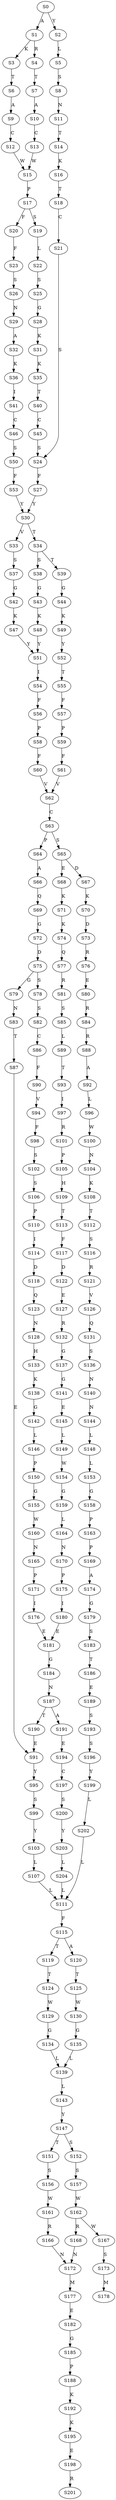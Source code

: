 strict digraph  {
	S0 -> S1 [ label = A ];
	S0 -> S2 [ label = Y ];
	S1 -> S3 [ label = K ];
	S1 -> S4 [ label = R ];
	S2 -> S5 [ label = L ];
	S3 -> S6 [ label = T ];
	S4 -> S7 [ label = T ];
	S5 -> S8 [ label = S ];
	S6 -> S9 [ label = A ];
	S7 -> S10 [ label = A ];
	S8 -> S11 [ label = N ];
	S9 -> S12 [ label = C ];
	S10 -> S13 [ label = C ];
	S11 -> S14 [ label = T ];
	S12 -> S15 [ label = W ];
	S13 -> S15 [ label = W ];
	S14 -> S16 [ label = K ];
	S15 -> S17 [ label = P ];
	S16 -> S18 [ label = T ];
	S17 -> S19 [ label = S ];
	S17 -> S20 [ label = F ];
	S18 -> S21 [ label = C ];
	S19 -> S22 [ label = L ];
	S20 -> S23 [ label = F ];
	S21 -> S24 [ label = S ];
	S22 -> S25 [ label = S ];
	S23 -> S26 [ label = S ];
	S24 -> S27 [ label = F ];
	S25 -> S28 [ label = G ];
	S26 -> S29 [ label = N ];
	S27 -> S30 [ label = Y ];
	S28 -> S31 [ label = K ];
	S29 -> S32 [ label = A ];
	S30 -> S33 [ label = V ];
	S30 -> S34 [ label = T ];
	S31 -> S35 [ label = K ];
	S32 -> S36 [ label = K ];
	S33 -> S37 [ label = S ];
	S34 -> S38 [ label = S ];
	S34 -> S39 [ label = T ];
	S35 -> S40 [ label = T ];
	S36 -> S41 [ label = I ];
	S37 -> S42 [ label = G ];
	S38 -> S43 [ label = G ];
	S39 -> S44 [ label = G ];
	S40 -> S45 [ label = C ];
	S41 -> S46 [ label = C ];
	S42 -> S47 [ label = K ];
	S43 -> S48 [ label = K ];
	S44 -> S49 [ label = K ];
	S45 -> S24 [ label = S ];
	S46 -> S50 [ label = S ];
	S47 -> S51 [ label = Y ];
	S48 -> S51 [ label = Y ];
	S49 -> S52 [ label = Y ];
	S50 -> S53 [ label = F ];
	S51 -> S54 [ label = I ];
	S52 -> S55 [ label = T ];
	S53 -> S30 [ label = Y ];
	S54 -> S56 [ label = F ];
	S55 -> S57 [ label = F ];
	S56 -> S58 [ label = P ];
	S57 -> S59 [ label = P ];
	S58 -> S60 [ label = F ];
	S59 -> S61 [ label = F ];
	S60 -> S62 [ label = V ];
	S61 -> S62 [ label = V ];
	S62 -> S63 [ label = C ];
	S63 -> S64 [ label = P ];
	S63 -> S65 [ label = S ];
	S64 -> S66 [ label = A ];
	S65 -> S67 [ label = D ];
	S65 -> S68 [ label = E ];
	S66 -> S69 [ label = Q ];
	S67 -> S70 [ label = K ];
	S68 -> S71 [ label = K ];
	S69 -> S72 [ label = G ];
	S70 -> S73 [ label = D ];
	S71 -> S74 [ label = K ];
	S72 -> S75 [ label = D ];
	S73 -> S76 [ label = R ];
	S74 -> S77 [ label = Q ];
	S75 -> S78 [ label = S ];
	S75 -> S79 [ label = G ];
	S76 -> S80 [ label = E ];
	S77 -> S81 [ label = R ];
	S78 -> S82 [ label = S ];
	S79 -> S83 [ label = N ];
	S80 -> S84 [ label = R ];
	S81 -> S85 [ label = S ];
	S82 -> S86 [ label = C ];
	S83 -> S87 [ label = T ];
	S84 -> S88 [ label = R ];
	S85 -> S89 [ label = L ];
	S86 -> S90 [ label = F ];
	S87 -> S91 [ label = E ];
	S88 -> S92 [ label = A ];
	S89 -> S93 [ label = T ];
	S90 -> S94 [ label = V ];
	S91 -> S95 [ label = Y ];
	S92 -> S96 [ label = L ];
	S93 -> S97 [ label = I ];
	S94 -> S98 [ label = F ];
	S95 -> S99 [ label = S ];
	S96 -> S100 [ label = W ];
	S97 -> S101 [ label = R ];
	S98 -> S102 [ label = S ];
	S99 -> S103 [ label = Y ];
	S100 -> S104 [ label = N ];
	S101 -> S105 [ label = P ];
	S102 -> S106 [ label = S ];
	S103 -> S107 [ label = L ];
	S104 -> S108 [ label = K ];
	S105 -> S109 [ label = H ];
	S106 -> S110 [ label = P ];
	S107 -> S111 [ label = L ];
	S108 -> S112 [ label = T ];
	S109 -> S113 [ label = T ];
	S110 -> S114 [ label = I ];
	S111 -> S115 [ label = F ];
	S112 -> S116 [ label = S ];
	S113 -> S117 [ label = F ];
	S114 -> S118 [ label = D ];
	S115 -> S119 [ label = T ];
	S115 -> S120 [ label = A ];
	S116 -> S121 [ label = R ];
	S117 -> S122 [ label = D ];
	S118 -> S123 [ label = Q ];
	S119 -> S124 [ label = T ];
	S120 -> S125 [ label = T ];
	S121 -> S126 [ label = V ];
	S122 -> S127 [ label = E ];
	S123 -> S128 [ label = N ];
	S124 -> S129 [ label = W ];
	S125 -> S130 [ label = W ];
	S126 -> S131 [ label = Q ];
	S127 -> S132 [ label = R ];
	S128 -> S133 [ label = H ];
	S129 -> S134 [ label = G ];
	S130 -> S135 [ label = G ];
	S131 -> S136 [ label = S ];
	S132 -> S137 [ label = G ];
	S133 -> S138 [ label = K ];
	S134 -> S139 [ label = L ];
	S135 -> S139 [ label = L ];
	S136 -> S140 [ label = N ];
	S137 -> S141 [ label = G ];
	S138 -> S142 [ label = G ];
	S139 -> S143 [ label = L ];
	S140 -> S144 [ label = N ];
	S141 -> S145 [ label = E ];
	S142 -> S146 [ label = L ];
	S143 -> S147 [ label = Y ];
	S144 -> S148 [ label = L ];
	S145 -> S149 [ label = L ];
	S146 -> S150 [ label = P ];
	S147 -> S151 [ label = T ];
	S147 -> S152 [ label = S ];
	S148 -> S153 [ label = L ];
	S149 -> S154 [ label = W ];
	S150 -> S155 [ label = G ];
	S151 -> S156 [ label = S ];
	S152 -> S157 [ label = S ];
	S153 -> S158 [ label = G ];
	S154 -> S159 [ label = G ];
	S155 -> S160 [ label = W ];
	S156 -> S161 [ label = W ];
	S157 -> S162 [ label = W ];
	S158 -> S163 [ label = P ];
	S159 -> S164 [ label = L ];
	S160 -> S165 [ label = N ];
	S161 -> S166 [ label = R ];
	S162 -> S167 [ label = W ];
	S162 -> S168 [ label = R ];
	S163 -> S169 [ label = P ];
	S164 -> S170 [ label = N ];
	S165 -> S171 [ label = P ];
	S166 -> S172 [ label = N ];
	S167 -> S173 [ label = S ];
	S168 -> S172 [ label = N ];
	S169 -> S174 [ label = A ];
	S170 -> S175 [ label = P ];
	S171 -> S176 [ label = I ];
	S172 -> S177 [ label = M ];
	S173 -> S178 [ label = M ];
	S174 -> S179 [ label = G ];
	S175 -> S180 [ label = I ];
	S176 -> S181 [ label = E ];
	S177 -> S182 [ label = E ];
	S179 -> S183 [ label = S ];
	S180 -> S181 [ label = E ];
	S181 -> S184 [ label = G ];
	S182 -> S185 [ label = G ];
	S183 -> S186 [ label = T ];
	S184 -> S187 [ label = N ];
	S185 -> S188 [ label = P ];
	S186 -> S189 [ label = E ];
	S187 -> S190 [ label = T ];
	S187 -> S191 [ label = A ];
	S188 -> S192 [ label = K ];
	S189 -> S193 [ label = S ];
	S190 -> S91 [ label = E ];
	S191 -> S194 [ label = E ];
	S192 -> S195 [ label = K ];
	S193 -> S196 [ label = S ];
	S194 -> S197 [ label = C ];
	S195 -> S198 [ label = E ];
	S196 -> S199 [ label = Y ];
	S197 -> S200 [ label = S ];
	S198 -> S201 [ label = R ];
	S199 -> S202 [ label = L ];
	S200 -> S203 [ label = Y ];
	S202 -> S111 [ label = L ];
	S203 -> S204 [ label = L ];
	S204 -> S111 [ label = L ];
}
